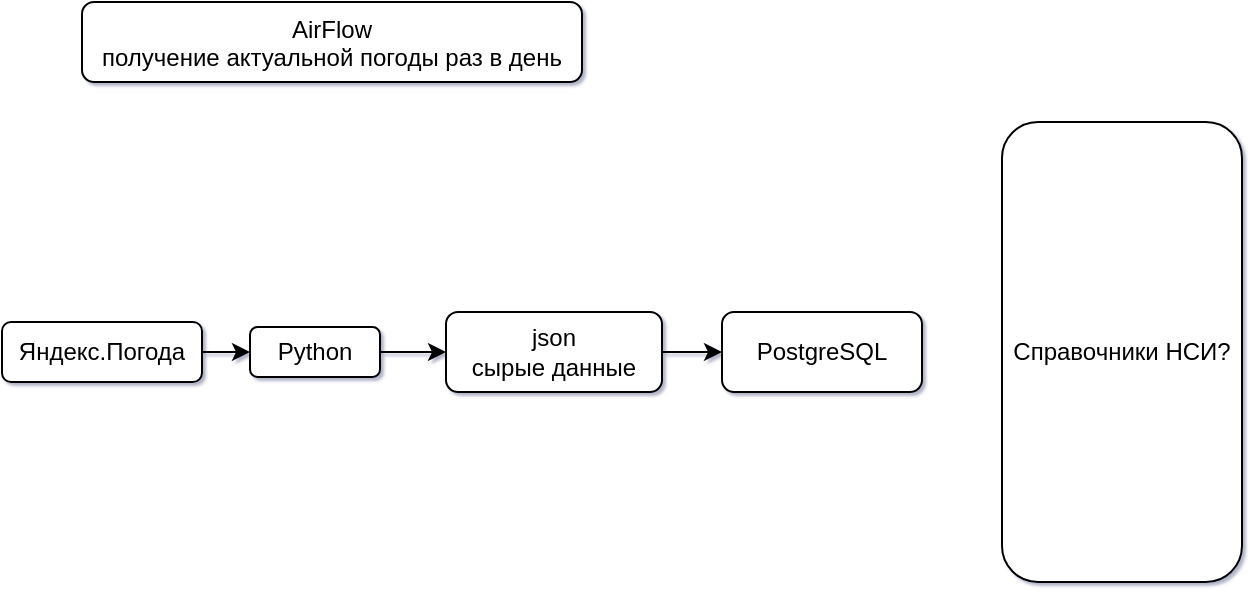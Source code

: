 <mxfile version="26.0.16">
  <diagram name="Страница — 1" id="A2DpeahgJCqLdih8L4fk">
    <mxGraphModel dx="1434" dy="759" grid="1" gridSize="10" guides="1" tooltips="1" connect="1" arrows="1" fold="1" page="0" pageScale="1" pageWidth="1169" pageHeight="827" background="none" math="0" shadow="1">
      <root>
        <mxCell id="0" />
        <mxCell id="1" parent="0" />
        <mxCell id="WLeCM0CuX6cKg9ma3z7--13" style="edgeStyle=orthogonalEdgeStyle;rounded=0;orthogonalLoop=1;jettySize=auto;html=1;exitX=1;exitY=0.5;exitDx=0;exitDy=0;entryX=0;entryY=0.5;entryDx=0;entryDy=0;" edge="1" parent="1" source="WLeCM0CuX6cKg9ma3z7--1" target="WLeCM0CuX6cKg9ma3z7--2">
          <mxGeometry relative="1" as="geometry" />
        </mxCell>
        <mxCell id="WLeCM0CuX6cKg9ma3z7--1" value="Яндекс.Погода" style="rounded=1;whiteSpace=wrap;html=1;fillColor=default;" vertex="1" parent="1">
          <mxGeometry x="60" y="200" width="100" height="30" as="geometry" />
        </mxCell>
        <mxCell id="WLeCM0CuX6cKg9ma3z7--2" value="Python" style="rounded=1;whiteSpace=wrap;html=1;" vertex="1" parent="1">
          <mxGeometry x="184" y="202.5" width="65" height="25" as="geometry" />
        </mxCell>
        <mxCell id="WLeCM0CuX6cKg9ma3z7--19" style="edgeStyle=orthogonalEdgeStyle;rounded=0;orthogonalLoop=1;jettySize=auto;html=1;exitX=1;exitY=0.5;exitDx=0;exitDy=0;entryX=0;entryY=0.5;entryDx=0;entryDy=0;" edge="1" parent="1" source="WLeCM0CuX6cKg9ma3z7--8" target="WLeCM0CuX6cKg9ma3z7--15">
          <mxGeometry relative="1" as="geometry" />
        </mxCell>
        <mxCell id="WLeCM0CuX6cKg9ma3z7--8" value="json&lt;div&gt;сырые данные&lt;/div&gt;" style="rounded=1;whiteSpace=wrap;html=1;" vertex="1" parent="1">
          <mxGeometry x="282" y="195" width="108" height="40" as="geometry" />
        </mxCell>
        <mxCell id="WLeCM0CuX6cKg9ma3z7--12" value="AirFlow&lt;div&gt;получение актуальной погоды раз в день&lt;/div&gt;" style="rounded=1;whiteSpace=wrap;html=1;fillColor=default;verticalAlign=top;" vertex="1" parent="1">
          <mxGeometry x="100" y="40" width="250" height="40" as="geometry" />
        </mxCell>
        <mxCell id="WLeCM0CuX6cKg9ma3z7--14" style="edgeStyle=orthogonalEdgeStyle;rounded=0;orthogonalLoop=1;jettySize=auto;html=1;exitX=1;exitY=0.5;exitDx=0;exitDy=0;entryX=0;entryY=0.5;entryDx=0;entryDy=0;" edge="1" parent="1" source="WLeCM0CuX6cKg9ma3z7--2" target="WLeCM0CuX6cKg9ma3z7--8">
          <mxGeometry relative="1" as="geometry" />
        </mxCell>
        <mxCell id="WLeCM0CuX6cKg9ma3z7--15" value="PostgreSQL" style="rounded=1;whiteSpace=wrap;html=1;" vertex="1" parent="1">
          <mxGeometry x="420" y="195" width="100" height="40" as="geometry" />
        </mxCell>
        <mxCell id="WLeCM0CuX6cKg9ma3z7--18" value="Справочники НСИ?" style="rounded=1;whiteSpace=wrap;html=1;" vertex="1" parent="1">
          <mxGeometry x="560" y="100" width="120" height="230" as="geometry" />
        </mxCell>
      </root>
    </mxGraphModel>
  </diagram>
</mxfile>
